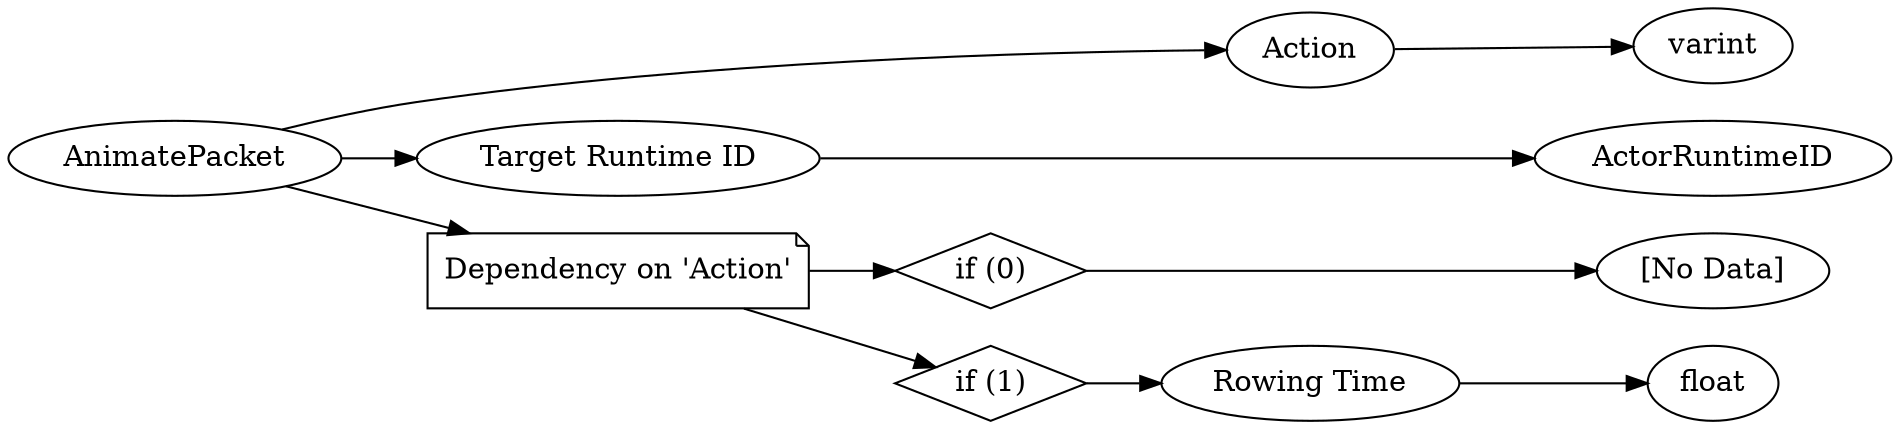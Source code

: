 digraph "AnimatePacket" {
rankdir = LR
0
0 -> 1
1 -> 2
0 -> 3
3 -> 4
0 -> 5
5 -> 6
6 -> 7
5 -> 8
8 -> 9
9 -> 10

0 [label="AnimatePacket",comment="name: \"AnimatePacket\", typeName: \"\", id: 0, branchId: 44, recurseId: -1, attributes: 0, notes: \"\""];
1 [label="Action",comment="name: \"Action\", typeName: \"\", id: 1, branchId: 0, recurseId: -1, attributes: 0, notes: \"\""];
2 [label="varint",comment="name: \"varint\", typeName: \"\", id: 2, branchId: 0, recurseId: -1, attributes: 512, notes: \"\""];
3 [label="Target Runtime ID",comment="name: \"Target Runtime ID\", typeName: \"ActorRuntimeID\", id: 3, branchId: 0, recurseId: -1, attributes: 256, notes: \"\""];
4 [label="ActorRuntimeID",comment="name: \"ActorRuntimeID\", typeName: \"\", id: 4, branchId: 0, recurseId: -1, attributes: 512, notes: \"\""];
5 [label="Dependency on 'Action'",shape=note,comment="name: \"Dependency on 'Action'\", typeName: \"\", id: 5, branchId: 0, recurseId: -1, attributes: 2, notes: \"\""];
6 [label="if (0)",shape=diamond,comment="name: \"if (0)\", typeName: \"\", id: 6, branchId: 0, recurseId: -1, attributes: 4, notes: \"\""];
7 [label="[No Data]",comment="name: \"[No Data]\", typeName: \"\", id: 7, branchId: 0, recurseId: -1, attributes: 512, notes: \"\""];
8 [label="if (1)",shape=diamond,comment="name: \"if (1)\", typeName: \"\", id: 8, branchId: 1, recurseId: -1, attributes: 4, notes: \"\""];
9 [label="Rowing Time",comment="name: \"Rowing Time\", typeName: \"\", id: 9, branchId: 0, recurseId: -1, attributes: 0, notes: \"\""];
10 [label="float",comment="name: \"float\", typeName: \"\", id: 10, branchId: 0, recurseId: -1, attributes: 512, notes: \"\""];
{ rank = max;2;4;7;10}

}
